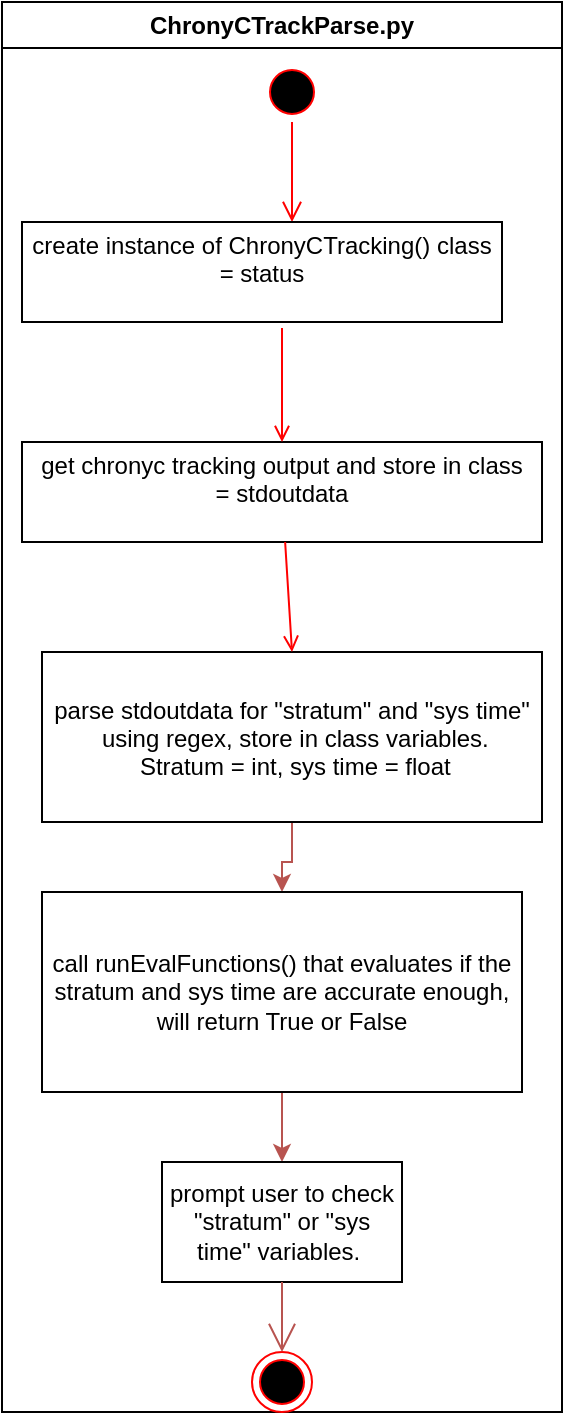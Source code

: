 <mxfile version="10.7.4" type="device"><diagram name="Page-1" id="e7e014a7-5840-1c2e-5031-d8a46d1fe8dd"><mxGraphModel dx="1327" dy="776" grid="1" gridSize="10" guides="1" tooltips="1" connect="1" arrows="1" fold="1" page="1" pageScale="1" pageWidth="1169" pageHeight="826" background="#ffffff" math="0" shadow="0"><root><mxCell id="0"/><mxCell id="1" parent="0"/><mxCell id="2" value="ChronyCTrackParse.py" style="swimlane;whiteSpace=wrap" parent="1" vertex="1"><mxGeometry x="155" y="30" width="280" height="705" as="geometry"/></mxCell><mxCell id="5" value="" style="ellipse;shape=startState;fillColor=#000000;strokeColor=#ff0000;" parent="2" vertex="1"><mxGeometry x="130" y="30" width="30" height="30" as="geometry"/></mxCell><mxCell id="6" value="" style="edgeStyle=elbowEdgeStyle;elbow=horizontal;verticalAlign=bottom;endArrow=open;endSize=8;strokeColor=#FF0000;endFill=1;rounded=0" parent="2" source="5" target="7" edge="1"><mxGeometry x="100" y="40" as="geometry"><mxPoint x="115" y="110" as="targetPoint"/></mxGeometry></mxCell><mxCell id="7" value="create instance of ChronyCTracking() class&#10;= status&#10;" style="" parent="2" vertex="1"><mxGeometry x="10" y="110" width="240" height="50" as="geometry"/></mxCell><mxCell id="8" value="get chronyc tracking output and store in class&#10;= stdoutdata&#10;" style="" parent="2" vertex="1"><mxGeometry x="10" y="220" width="260" height="50" as="geometry"/></mxCell><mxCell id="9" value="" style="endArrow=open;strokeColor=#FF0000;endFill=1;rounded=0;" parent="2" target="8" edge="1"><mxGeometry relative="1" as="geometry"><mxPoint x="140" y="163" as="sourcePoint"/><Array as="points"><mxPoint x="140" y="190"/></Array></mxGeometry></mxCell><mxCell id="8T8ubM4B3MY5tKBi4Vy3-50" value="" style="edgeStyle=orthogonalEdgeStyle;rounded=0;orthogonalLoop=1;jettySize=auto;html=1;fillColor=#f8cecc;strokeColor=#b85450;" edge="1" parent="2" source="10" target="8T8ubM4B3MY5tKBi4Vy3-44"><mxGeometry relative="1" as="geometry"/></mxCell><mxCell id="10" value="parse stdoutdata for &quot;stratum&quot; and &quot;sys time&quot;&#10; using regex, store in class variables.&#10; Stratum = int, sys time = float" style="" parent="2" vertex="1"><mxGeometry x="20" y="325" width="250" height="85" as="geometry"/></mxCell><mxCell id="11" value="" style="endArrow=open;strokeColor=#FF0000;endFill=1;rounded=0;entryX=0.5;entryY=0;entryDx=0;entryDy=0;" parent="2" source="8" target="10" edge="1"><mxGeometry relative="1" as="geometry"/></mxCell><mxCell id="8T8ubM4B3MY5tKBi4Vy3-48" value="" style="edgeStyle=orthogonalEdgeStyle;rounded=0;orthogonalLoop=1;jettySize=auto;html=1;fillColor=#f8cecc;strokeColor=#b85450;" edge="1" parent="2" source="8T8ubM4B3MY5tKBi4Vy3-44" target="8T8ubM4B3MY5tKBi4Vy3-47"><mxGeometry relative="1" as="geometry"/></mxCell><mxCell id="8T8ubM4B3MY5tKBi4Vy3-44" value="call runEvalFunctions() that evaluates if the stratum and sys time are accurate enough, will return True or False" style="rounded=0;whiteSpace=wrap;html=1;" vertex="1" parent="2"><mxGeometry x="20" y="445" width="240" height="100" as="geometry"/></mxCell><mxCell id="8T8ubM4B3MY5tKBi4Vy3-47" value="prompt user to check &quot;stratum&quot; or &quot;sys time&quot; variables.&amp;nbsp;" style="rounded=0;whiteSpace=wrap;html=1;" vertex="1" parent="2"><mxGeometry x="80" y="580" width="120" height="60" as="geometry"/></mxCell><mxCell id="8T8ubM4B3MY5tKBi4Vy3-51" value="" style="ellipse;html=1;shape=endState;fillColor=#000000;strokeColor=#ff0000;" vertex="1" parent="2"><mxGeometry x="125" y="675" width="30" height="30" as="geometry"/></mxCell><mxCell id="8T8ubM4B3MY5tKBi4Vy3-56" value="" style="endArrow=open;endFill=1;endSize=12;html=1;exitX=0.5;exitY=1;exitDx=0;exitDy=0;entryX=0.5;entryY=0;entryDx=0;entryDy=0;fillColor=#f8cecc;strokeColor=#b85450;" edge="1" parent="2" source="8T8ubM4B3MY5tKBi4Vy3-47" target="8T8ubM4B3MY5tKBi4Vy3-51"><mxGeometry width="160" relative="1" as="geometry"><mxPoint x="315" y="560" as="sourcePoint"/><mxPoint x="475" y="560" as="targetPoint"/></mxGeometry></mxCell></root></mxGraphModel></diagram></mxfile>